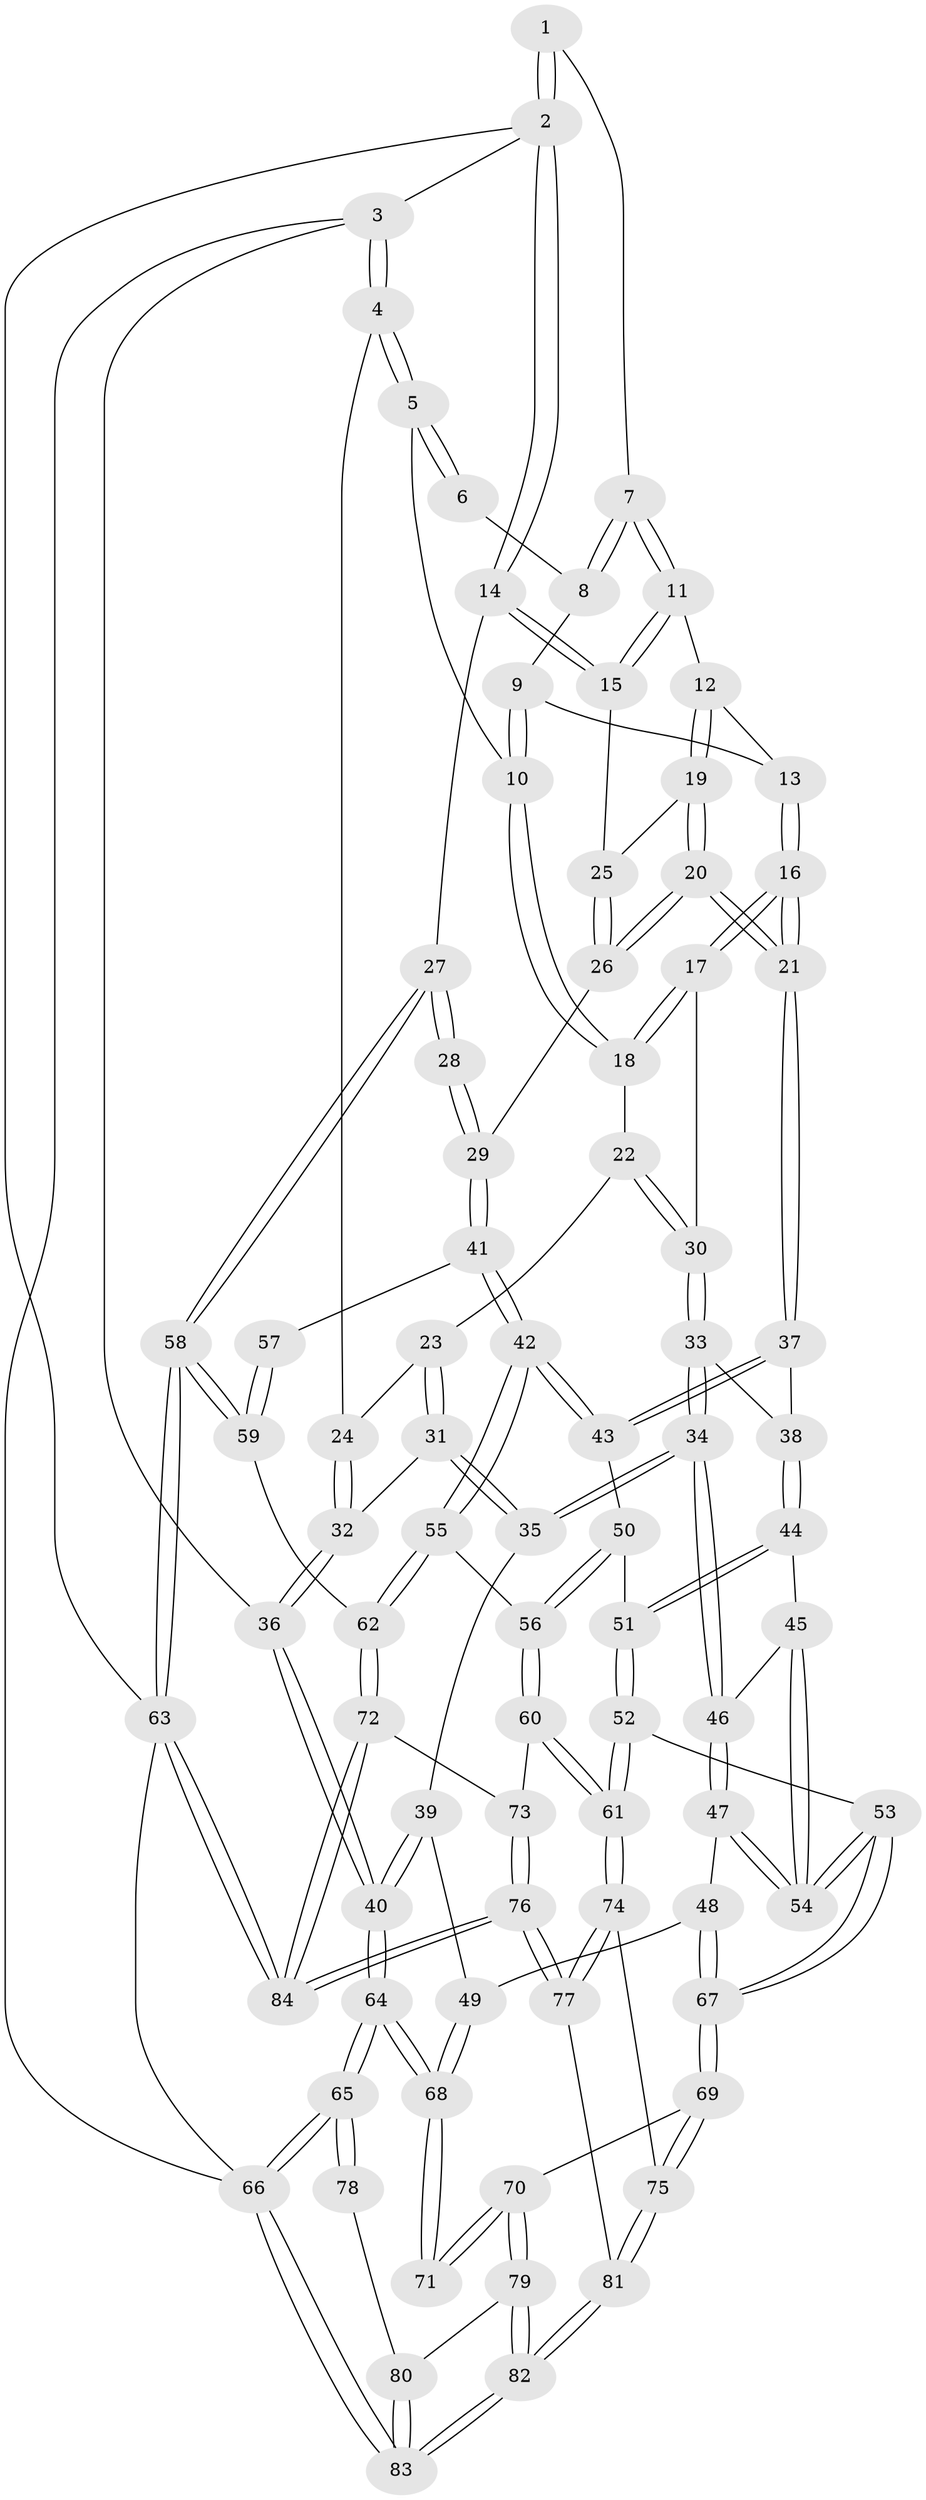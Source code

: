 // Generated by graph-tools (version 1.1) at 2025/03/03/09/25 03:03:24]
// undirected, 84 vertices, 207 edges
graph export_dot {
graph [start="1"]
  node [color=gray90,style=filled];
  1 [pos="+1+0"];
  2 [pos="+1+0"];
  3 [pos="+0+0"];
  4 [pos="+0+0"];
  5 [pos="+0.31239381416780504+0"];
  6 [pos="+0.6448890974549152+0"];
  7 [pos="+0.753462344889095+0.11516703474163816"];
  8 [pos="+0.6892885900308118+0.045743268240554226"];
  9 [pos="+0.5172161167399715+0.10311923280749233"];
  10 [pos="+0.3724167861582153+0.03648863952501462"];
  11 [pos="+0.7741566219101876+0.1661605408969918"];
  12 [pos="+0.6429209111345435+0.1867146045122989"];
  13 [pos="+0.5888521033887061+0.17894143469566956"];
  14 [pos="+1+0.25202786719311054"];
  15 [pos="+0.8037043649418768+0.18805006655600495"];
  16 [pos="+0.5335558089136847+0.347910423739479"];
  17 [pos="+0.4882987384184498+0.3132267307697497"];
  18 [pos="+0.3649786532296304+0.09108878314942742"];
  19 [pos="+0.6401128312338856+0.2852877028030403"];
  20 [pos="+0.592922029415454+0.4001644654864577"];
  21 [pos="+0.5639597048105374+0.40756713763213076"];
  22 [pos="+0.29412235158351013+0.22849020440631143"];
  23 [pos="+0.278337303265904+0.23844988212079715"];
  24 [pos="+0.008341684924623026+0.12006954398286146"];
  25 [pos="+0.7857108647265005+0.21213963303065"];
  26 [pos="+0.6724241899173595+0.397033332770062"];
  27 [pos="+1+0.3795077010850695"];
  28 [pos="+1+0.4103290391145133"];
  29 [pos="+0.7404510357037726+0.43386062112586726"];
  30 [pos="+0.3527236282169045+0.3375719156811198"];
  31 [pos="+0.15690480977016635+0.33922820987834124"];
  32 [pos="+0.12162767209718711+0.31342249295058605"];
  33 [pos="+0.3413447730382181+0.43989939539395617"];
  34 [pos="+0.20025283716899867+0.47378017905749803"];
  35 [pos="+0.1730008467889704+0.4389531976443586"];
  36 [pos="+0+0.43916881380072414"];
  37 [pos="+0.5477631433473971+0.43737065769994654"];
  38 [pos="+0.3643984091293923+0.4497195983755166"];
  39 [pos="+0+0.476390628741485"];
  40 [pos="+0+0.4649994419774541"];
  41 [pos="+0.730354219748192+0.6031325830805604"];
  42 [pos="+0.7064011887932604+0.6269721675753304"];
  43 [pos="+0.5484388256550674+0.44824858971771797"];
  44 [pos="+0.3852577728377905+0.5714078881979766"];
  45 [pos="+0.3614797874857006+0.5848608506967472"];
  46 [pos="+0.19845981253548228+0.5141565141937119"];
  47 [pos="+0.18958962898580484+0.5494078032767896"];
  48 [pos="+0.13415039734159973+0.6225583024712885"];
  49 [pos="+0.12605858529234884+0.625754918728849"];
  50 [pos="+0.5081373579635428+0.5608225965165669"];
  51 [pos="+0.46434376441355524+0.6017576224538108"];
  52 [pos="+0.4422387216621765+0.7718269920438319"];
  53 [pos="+0.3455602487930619+0.7597767044651074"];
  54 [pos="+0.3198533519713817+0.6713233406934646"];
  55 [pos="+0.7017843344815577+0.6440865677630923"];
  56 [pos="+0.625741690158292+0.6810689604382361"];
  57 [pos="+0.866794227478234+0.5688810371318369"];
  58 [pos="+1+0.7101185784362427"];
  59 [pos="+0.8638591168251517+0.793272831156772"];
  60 [pos="+0.5383588208691067+0.7917259760494051"];
  61 [pos="+0.46558510603312964+0.7891885269944787"];
  62 [pos="+0.8326201807966609+0.8126343067704679"];
  63 [pos="+1+1"];
  64 [pos="+0+0.7904645523133546"];
  65 [pos="+0+0.8467966101663548"];
  66 [pos="+0+1"];
  67 [pos="+0.25993744992917156+0.8005377307332902"];
  68 [pos="+0+0.7560918413469156"];
  69 [pos="+0.24139029632832212+0.8253743564168103"];
  70 [pos="+0.21737597344730653+0.8418574821981268"];
  71 [pos="+0.17195566443500224+0.8432540293008068"];
  72 [pos="+0.8002472869893296+0.88416658099992"];
  73 [pos="+0.5539173008335644+0.8055373001035822"];
  74 [pos="+0.44488270376035666+0.8835913093128996"];
  75 [pos="+0.351847569956213+0.965588083638033"];
  76 [pos="+0.6419449038368079+1"];
  77 [pos="+0.5830068258460553+1"];
  78 [pos="+0.12090089021930393+0.9174696117142723"];
  79 [pos="+0.21652400606761232+0.9819188809131855"];
  80 [pos="+0.11424369394091655+0.9337828205116381"];
  81 [pos="+0.29492317160069764+1"];
  82 [pos="+0.22363586168408528+1"];
  83 [pos="+0+1"];
  84 [pos="+0.8233135250045348+1"];
  1 -- 2;
  1 -- 2;
  1 -- 7;
  2 -- 3;
  2 -- 14;
  2 -- 14;
  2 -- 63;
  3 -- 4;
  3 -- 4;
  3 -- 36;
  3 -- 66;
  4 -- 5;
  4 -- 5;
  4 -- 24;
  5 -- 6;
  5 -- 6;
  5 -- 10;
  6 -- 8;
  7 -- 8;
  7 -- 8;
  7 -- 11;
  7 -- 11;
  8 -- 9;
  9 -- 10;
  9 -- 10;
  9 -- 13;
  10 -- 18;
  10 -- 18;
  11 -- 12;
  11 -- 15;
  11 -- 15;
  12 -- 13;
  12 -- 19;
  12 -- 19;
  13 -- 16;
  13 -- 16;
  14 -- 15;
  14 -- 15;
  14 -- 27;
  15 -- 25;
  16 -- 17;
  16 -- 17;
  16 -- 21;
  16 -- 21;
  17 -- 18;
  17 -- 18;
  17 -- 30;
  18 -- 22;
  19 -- 20;
  19 -- 20;
  19 -- 25;
  20 -- 21;
  20 -- 21;
  20 -- 26;
  20 -- 26;
  21 -- 37;
  21 -- 37;
  22 -- 23;
  22 -- 30;
  22 -- 30;
  23 -- 24;
  23 -- 31;
  23 -- 31;
  24 -- 32;
  24 -- 32;
  25 -- 26;
  25 -- 26;
  26 -- 29;
  27 -- 28;
  27 -- 28;
  27 -- 58;
  27 -- 58;
  28 -- 29;
  28 -- 29;
  29 -- 41;
  29 -- 41;
  30 -- 33;
  30 -- 33;
  31 -- 32;
  31 -- 35;
  31 -- 35;
  32 -- 36;
  32 -- 36;
  33 -- 34;
  33 -- 34;
  33 -- 38;
  34 -- 35;
  34 -- 35;
  34 -- 46;
  34 -- 46;
  35 -- 39;
  36 -- 40;
  36 -- 40;
  37 -- 38;
  37 -- 43;
  37 -- 43;
  38 -- 44;
  38 -- 44;
  39 -- 40;
  39 -- 40;
  39 -- 49;
  40 -- 64;
  40 -- 64;
  41 -- 42;
  41 -- 42;
  41 -- 57;
  42 -- 43;
  42 -- 43;
  42 -- 55;
  42 -- 55;
  43 -- 50;
  44 -- 45;
  44 -- 51;
  44 -- 51;
  45 -- 46;
  45 -- 54;
  45 -- 54;
  46 -- 47;
  46 -- 47;
  47 -- 48;
  47 -- 54;
  47 -- 54;
  48 -- 49;
  48 -- 67;
  48 -- 67;
  49 -- 68;
  49 -- 68;
  50 -- 51;
  50 -- 56;
  50 -- 56;
  51 -- 52;
  51 -- 52;
  52 -- 53;
  52 -- 61;
  52 -- 61;
  53 -- 54;
  53 -- 54;
  53 -- 67;
  53 -- 67;
  55 -- 56;
  55 -- 62;
  55 -- 62;
  56 -- 60;
  56 -- 60;
  57 -- 59;
  57 -- 59;
  58 -- 59;
  58 -- 59;
  58 -- 63;
  58 -- 63;
  59 -- 62;
  60 -- 61;
  60 -- 61;
  60 -- 73;
  61 -- 74;
  61 -- 74;
  62 -- 72;
  62 -- 72;
  63 -- 84;
  63 -- 84;
  63 -- 66;
  64 -- 65;
  64 -- 65;
  64 -- 68;
  64 -- 68;
  65 -- 66;
  65 -- 66;
  65 -- 78;
  65 -- 78;
  66 -- 83;
  66 -- 83;
  67 -- 69;
  67 -- 69;
  68 -- 71;
  68 -- 71;
  69 -- 70;
  69 -- 75;
  69 -- 75;
  70 -- 71;
  70 -- 71;
  70 -- 79;
  70 -- 79;
  72 -- 73;
  72 -- 84;
  72 -- 84;
  73 -- 76;
  73 -- 76;
  74 -- 75;
  74 -- 77;
  74 -- 77;
  75 -- 81;
  75 -- 81;
  76 -- 77;
  76 -- 77;
  76 -- 84;
  76 -- 84;
  77 -- 81;
  78 -- 80;
  79 -- 80;
  79 -- 82;
  79 -- 82;
  80 -- 83;
  80 -- 83;
  81 -- 82;
  81 -- 82;
  82 -- 83;
  82 -- 83;
}
